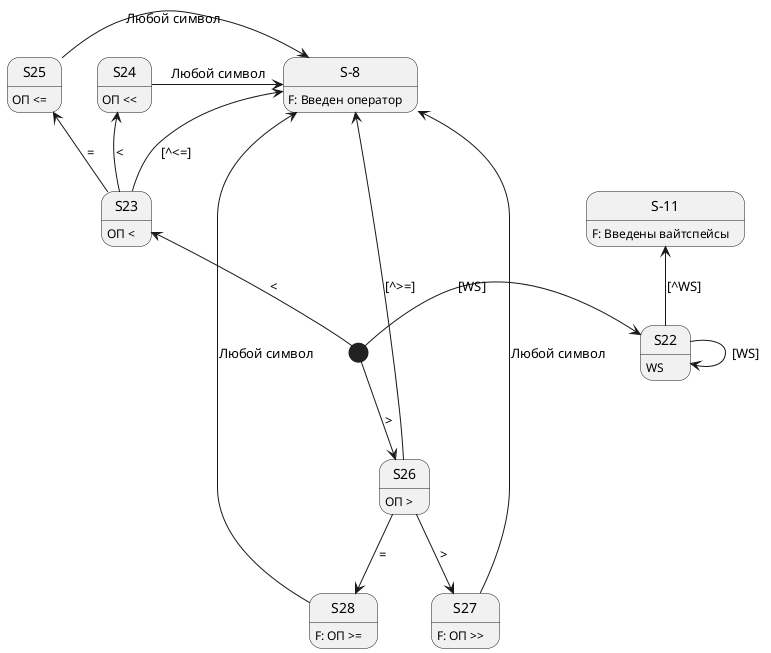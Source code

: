 @startuml "sd3"

state "S-8" as Operator
state "S-11" as WS
Operator : F: Введен оператор
WS : F: Введены вайтспейсы
S22 : WS
S23 : ОП <
S24 : ОП <<
S25 : ОП <=
S26 : ОП >
S27 : F: ОП >>
S28 : F: ОП >=

[*] -right-> S22 : [WS]
S22 --> S22 : [WS]
S22 -up-> WS : [^WS]

[*] -up-> S23 : <
S23 -up-> Operator : [^<=]
S23 -up-> S24 : <
S24 -right-> Operator : Любой символ
S23 -up-> S25 : =
S25 -right-> Operator : Любой символ

[*] --> S26 : >
S26 -up-> Operator : [^>=]
S26 --> S27 : >
S27 -up-> Operator : Любой символ
S26 --> S28 : =
S28 -up-> Operator : Любой символ

@enduml